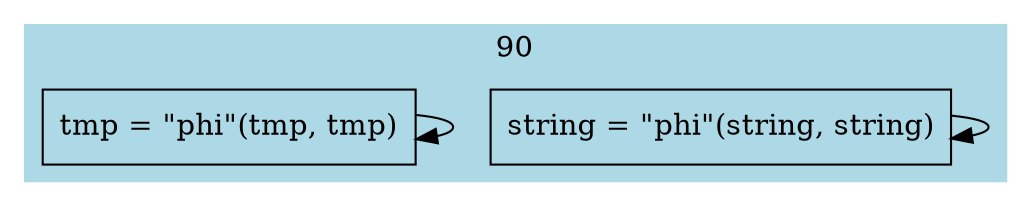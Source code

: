 digraph graphname {
e90_true_0 -> e90_true_0;
e90_true_1 -> e90_true_1;
subgraph cluster_90 {
label=90;
style=filled;
color=lightblue;
e90_true_1[shape=box,label="tmp = \"phi\"(tmp, tmp)"];
e90_true_0[shape=box,label="string = \"phi\"(string, string)"];
}
}
